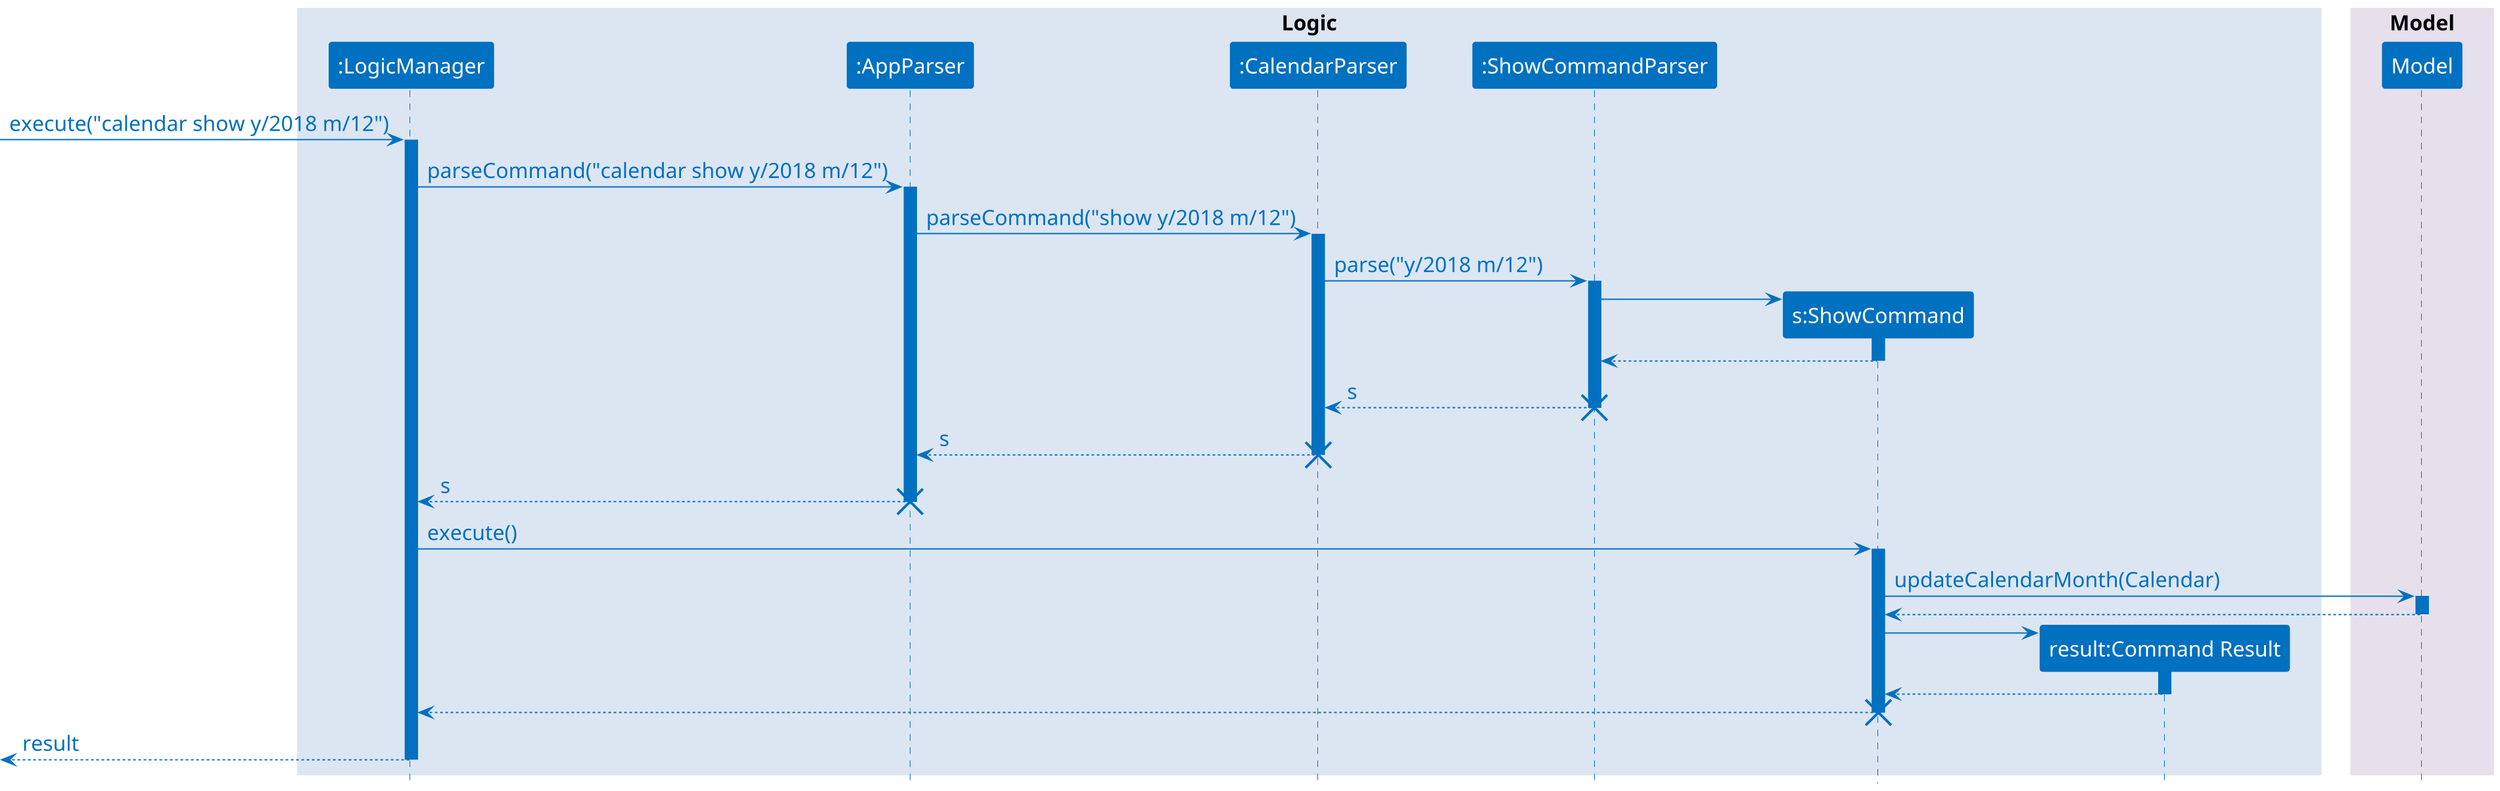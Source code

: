 @startuml CalendarShowCommandSequence

scale 2
skinparam defaultFontName Calibri
skinparam defaultFontSize 16
' skinparam minClassWidth 100
skinparam BoxPadding 10
skinparam ParticipantPadding 20
skinparam shadowing false

skinparam sequence {
    BoxBorderColor transparent
    BoxFontSize 20

    ParticipantBorderColor #0070C0
    ParticipantBackgroundColor #0070C0
    ParticipantFontColor #FFFFFF

    LifeLineBorderColor #0070C0
    LifeLineBackgroundColor #0070C0

    ArrowColor #0070C0
    ArrowBorderColor #0070C0
    ArrowFontColor #0070C0
}

box "Logic" #DCE6F2
    participant logicManager as ":LogicManager"
    participant appParser as ":AppParser"
    participant calendarParser as ":CalendarParser"
    participant showCommandParser as ":ShowCommandParser"
    participant showCommand as "s:ShowCommand"
    participant result as "result:Command Result"
end box
box "Model" #E6E0EC
    participant model as "Model"
end box

autoactivate on
hide footbox

[-> logicManager: execute("calendar show y/2018 m/12")
logicManager -> appParser: parseCommand("calendar show y/2018 m/12")
appParser -> calendarParser: parseCommand("show y/2018 m/12")
calendarParser -> showCommandParser: parse("y/2018 m/12")
create showCommand
showCommandParser -> showCommand
showCommand --> showCommandParser
showCommandParser --> calendarParser: s
destroy showCommandParser
calendarParser --> appParser: s
destroy calendarParser
appParser --> logicManager: s
destroy appParser
logicManager -> showCommand: execute()
showCommand -> model: updateCalendarMonth(Calendar)
model --> showCommand
create result
showCommand -> result
result --> showCommand
showCommand --> logicManager
destroy showCommand
logicManager -->[ : result

@enduml